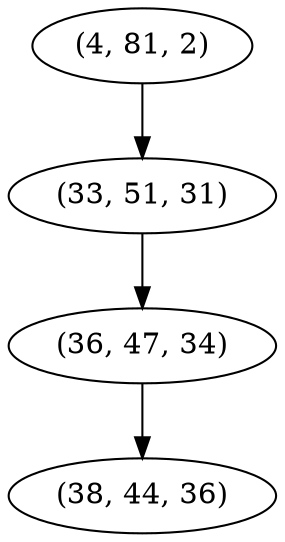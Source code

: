 digraph tree {
    "(4, 81, 2)";
    "(33, 51, 31)";
    "(36, 47, 34)";
    "(38, 44, 36)";
    "(4, 81, 2)" -> "(33, 51, 31)";
    "(33, 51, 31)" -> "(36, 47, 34)";
    "(36, 47, 34)" -> "(38, 44, 36)";
}
